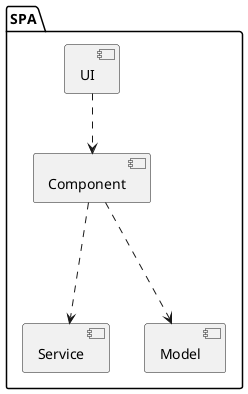 @startuml
package "SPA" {
  [UI]
  [Component]
  [Service]
  [Model]

    [UI] ..> [Component]
  [Component] ...> [Service]
  [Component] ...> [Model]

}

@enduml
